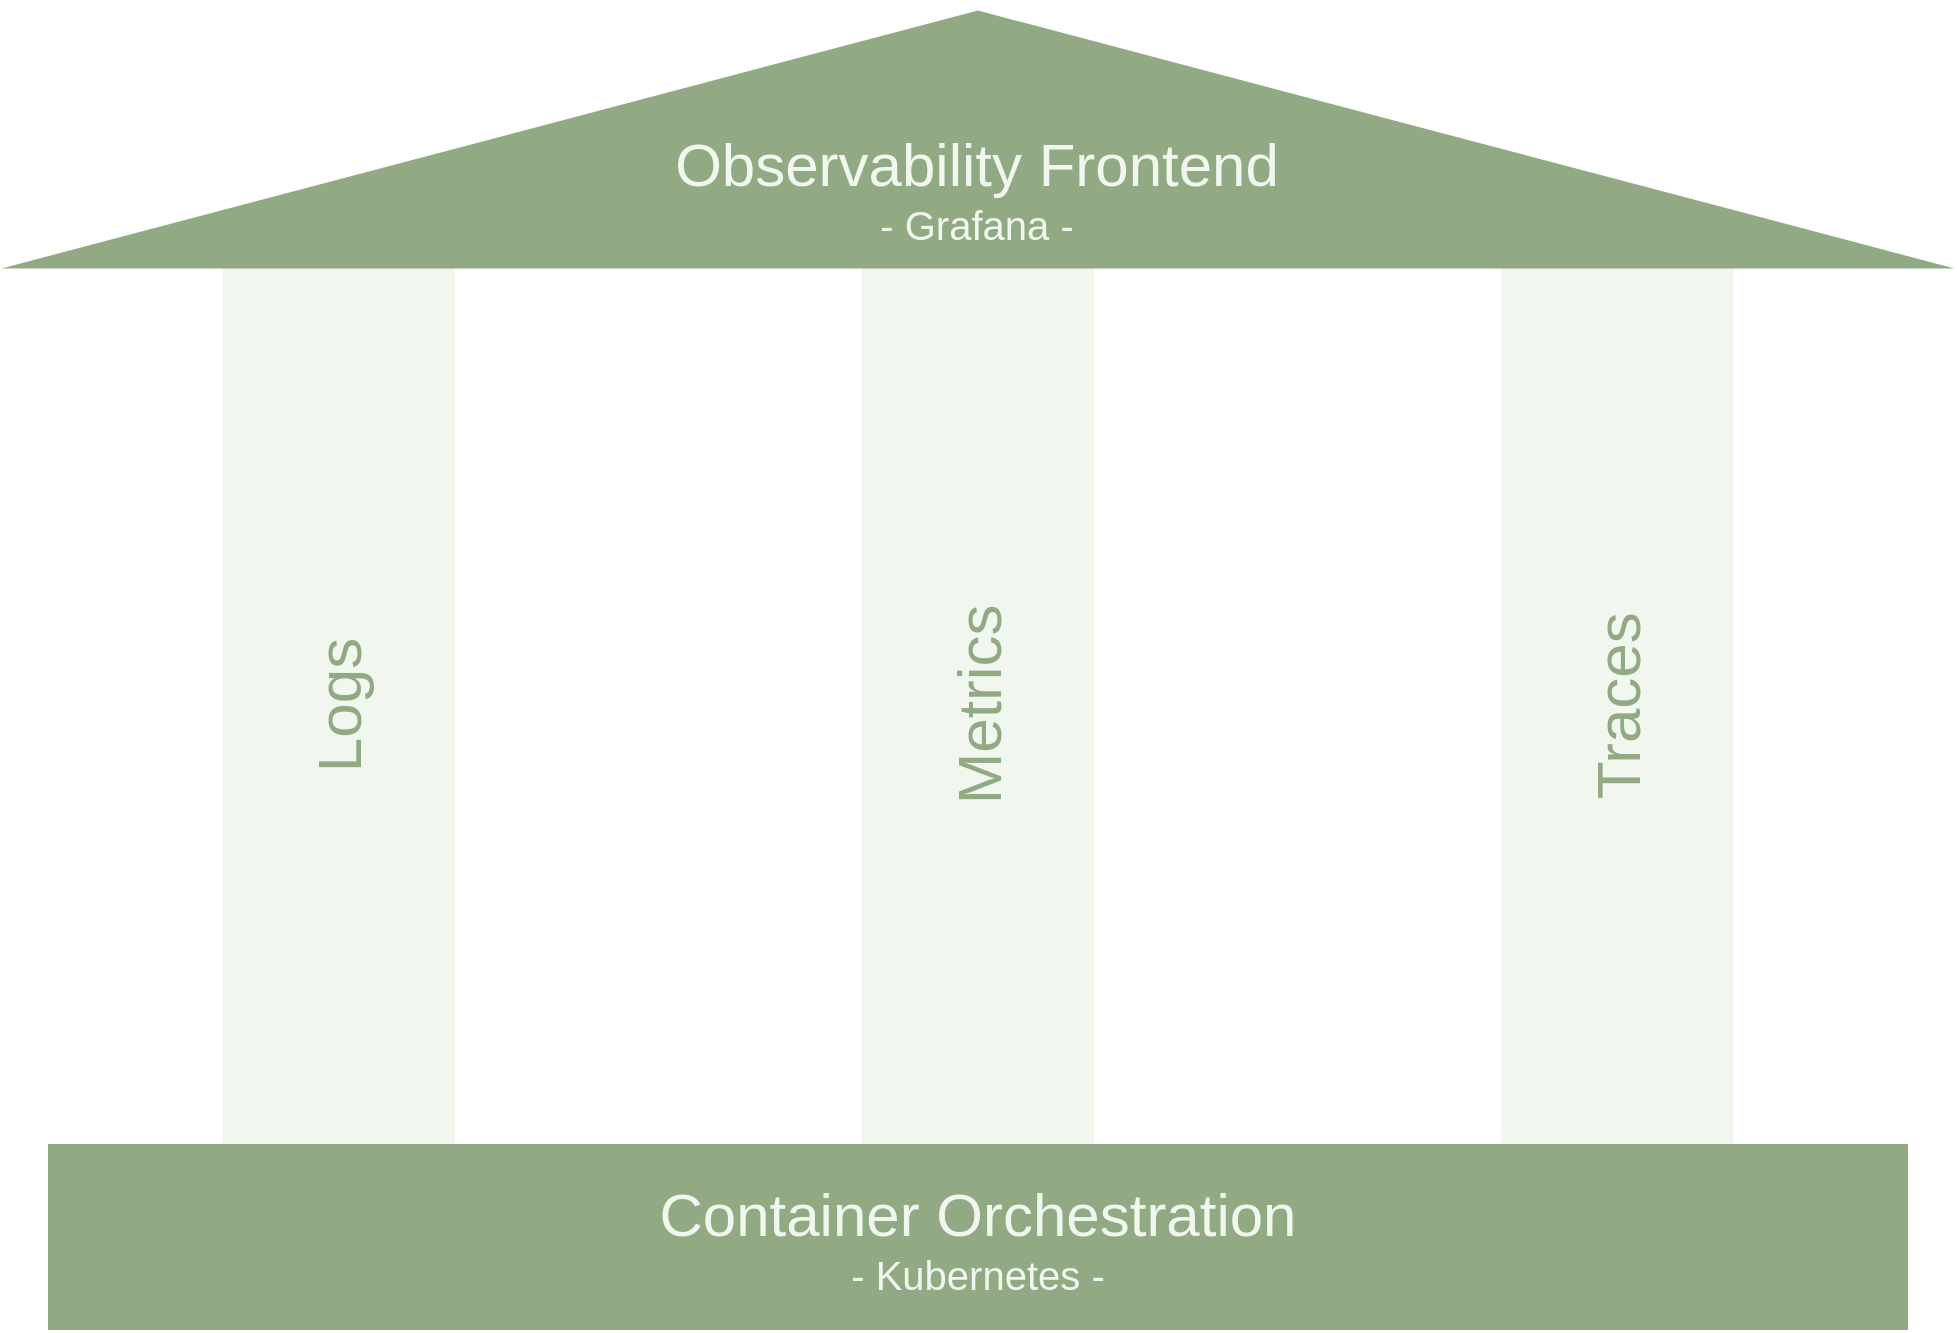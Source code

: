 <mxfile>
    <diagram id="PvVgZ--v0Cs8r8XKijPn" name="Page-1">
        <mxGraphModel dx="1881" dy="1014" grid="1" gridSize="10" guides="1" tooltips="1" connect="1" arrows="1" fold="1" page="1" pageScale="1" pageWidth="2500" pageHeight="1500" math="0" shadow="0">
            <root>
                <mxCell id="0"/>
                <mxCell id="1" parent="0"/>
                <mxCell id="4" value="&lt;font color=&quot;#92aa83&quot; style=&quot;font-size: 31px;&quot;&gt;Logs&lt;/font&gt;" style="rounded=0;whiteSpace=wrap;html=1;horizontal=0;fontSize=31;strokeColor=none;fillColor=#f1f7ee;" vertex="1" parent="1">
                    <mxGeometry x="407.182" y="408.388" width="116.249" height="438.619" as="geometry"/>
                </mxCell>
                <mxCell id="5" value="Metrics" style="rounded=0;whiteSpace=wrap;html=1;verticalAlign=middle;horizontal=0;fontSize=31;strokeColor=none;fillColor=#f1f7ee;fontColor=#92aa83;" vertex="1" parent="1">
                    <mxGeometry x="726.881" y="408.388" width="116.249" height="438.619" as="geometry"/>
                </mxCell>
                <mxCell id="6" value="Traces" style="rounded=0;whiteSpace=wrap;html=1;horizontal=0;fontSize=31;strokeColor=none;fillColor=#f1f7ee;fontColor=#92aa83;" vertex="1" parent="1">
                    <mxGeometry x="1046.55" y="408.388" width="116.249" height="438.619" as="geometry"/>
                </mxCell>
                <mxCell id="7" value="&lt;font style=&quot;&quot; color=&quot;#f1f7ee&quot;&gt;&lt;font style=&quot;font-size: 30px;&quot;&gt;Container Orchestration&lt;br&gt;&lt;/font&gt;&lt;font style=&quot;font-size: 20px;&quot;&gt;- Kubernetes -&lt;/font&gt;&lt;/font&gt;" style="rounded=0;whiteSpace=wrap;html=1;strokeColor=none;fillColor=#92aa83;" vertex="1" parent="1">
                    <mxGeometry x="320.01" y="847.007" width="929.99" height="92.993" as="geometry"/>
                </mxCell>
                <mxCell id="11" value="" style="group" vertex="1" connectable="0" parent="1">
                    <mxGeometry x="327.268" y="275.99" width="915.459" height="137.522" as="geometry"/>
                </mxCell>
                <mxCell id="2" value="" style="triangle;whiteSpace=wrap;html=1;rotation=-90;horizontal=1;strokeColor=none;fillColor=#92aa83;" vertex="1" parent="11">
                    <mxGeometry x="393.262" y="-419.454" width="128.934" height="976.43" as="geometry"/>
                </mxCell>
                <mxCell id="9" value="&lt;font style=&quot;&quot; color=&quot;#f1f7ee&quot;&gt;&lt;font style=&quot;font-size: 30px;&quot;&gt;Observability Frontend&lt;br&gt;&lt;/font&gt;&lt;font style=&quot;font-size: 20px;&quot;&gt;- Grafana -&lt;/font&gt;&lt;/font&gt;" style="text;strokeColor=none;align=center;fillColor=none;html=1;verticalAlign=middle;whiteSpace=wrap;rounded=0;fontSize=10;" vertex="1" parent="11">
                    <mxGeometry x="288.178" y="54.238" width="339.102" height="77.494" as="geometry"/>
                </mxCell>
            </root>
        </mxGraphModel>
    </diagram>
</mxfile>